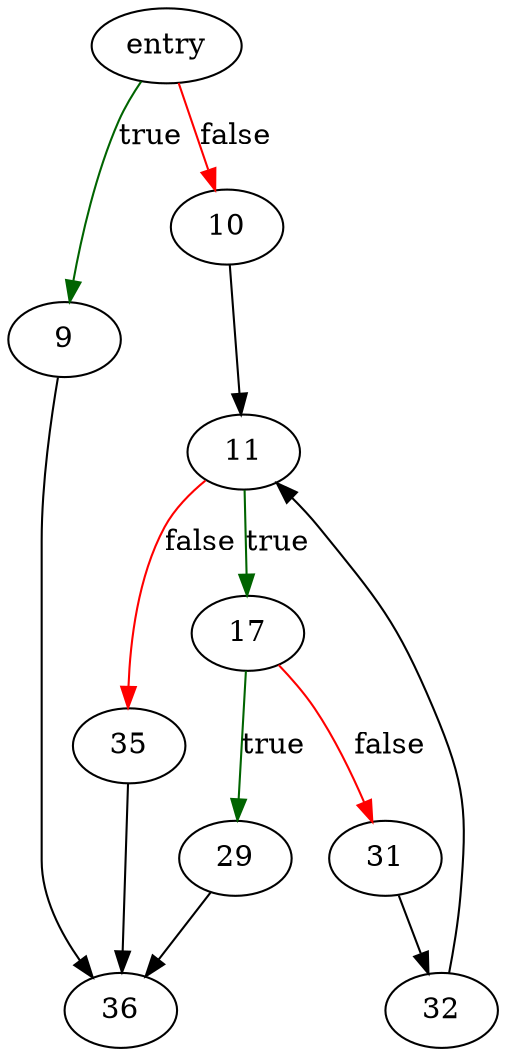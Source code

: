digraph "sqlite3IdListIndex" {
	// Node definitions.
	2 [label=entry];
	9;
	10;
	11;
	17;
	29;
	31;
	32;
	35;
	36;

	// Edge definitions.
	2 -> 9 [
		color=darkgreen
		label=true
	];
	2 -> 10 [
		color=red
		label=false
	];
	9 -> 36;
	10 -> 11;
	11 -> 17 [
		color=darkgreen
		label=true
	];
	11 -> 35 [
		color=red
		label=false
	];
	17 -> 29 [
		color=darkgreen
		label=true
	];
	17 -> 31 [
		color=red
		label=false
	];
	29 -> 36;
	31 -> 32;
	32 -> 11;
	35 -> 36;
}
